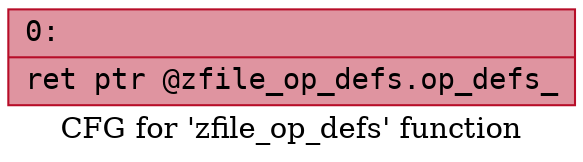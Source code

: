digraph "CFG for 'zfile_op_defs' function" {
	label="CFG for 'zfile_op_defs' function";

	Node0x600002128410 [shape=record,color="#b70d28ff", style=filled, fillcolor="#b70d2870" fontname="Courier",label="{0:\l|  ret ptr @zfile_op_defs.op_defs_\l}"];
}
